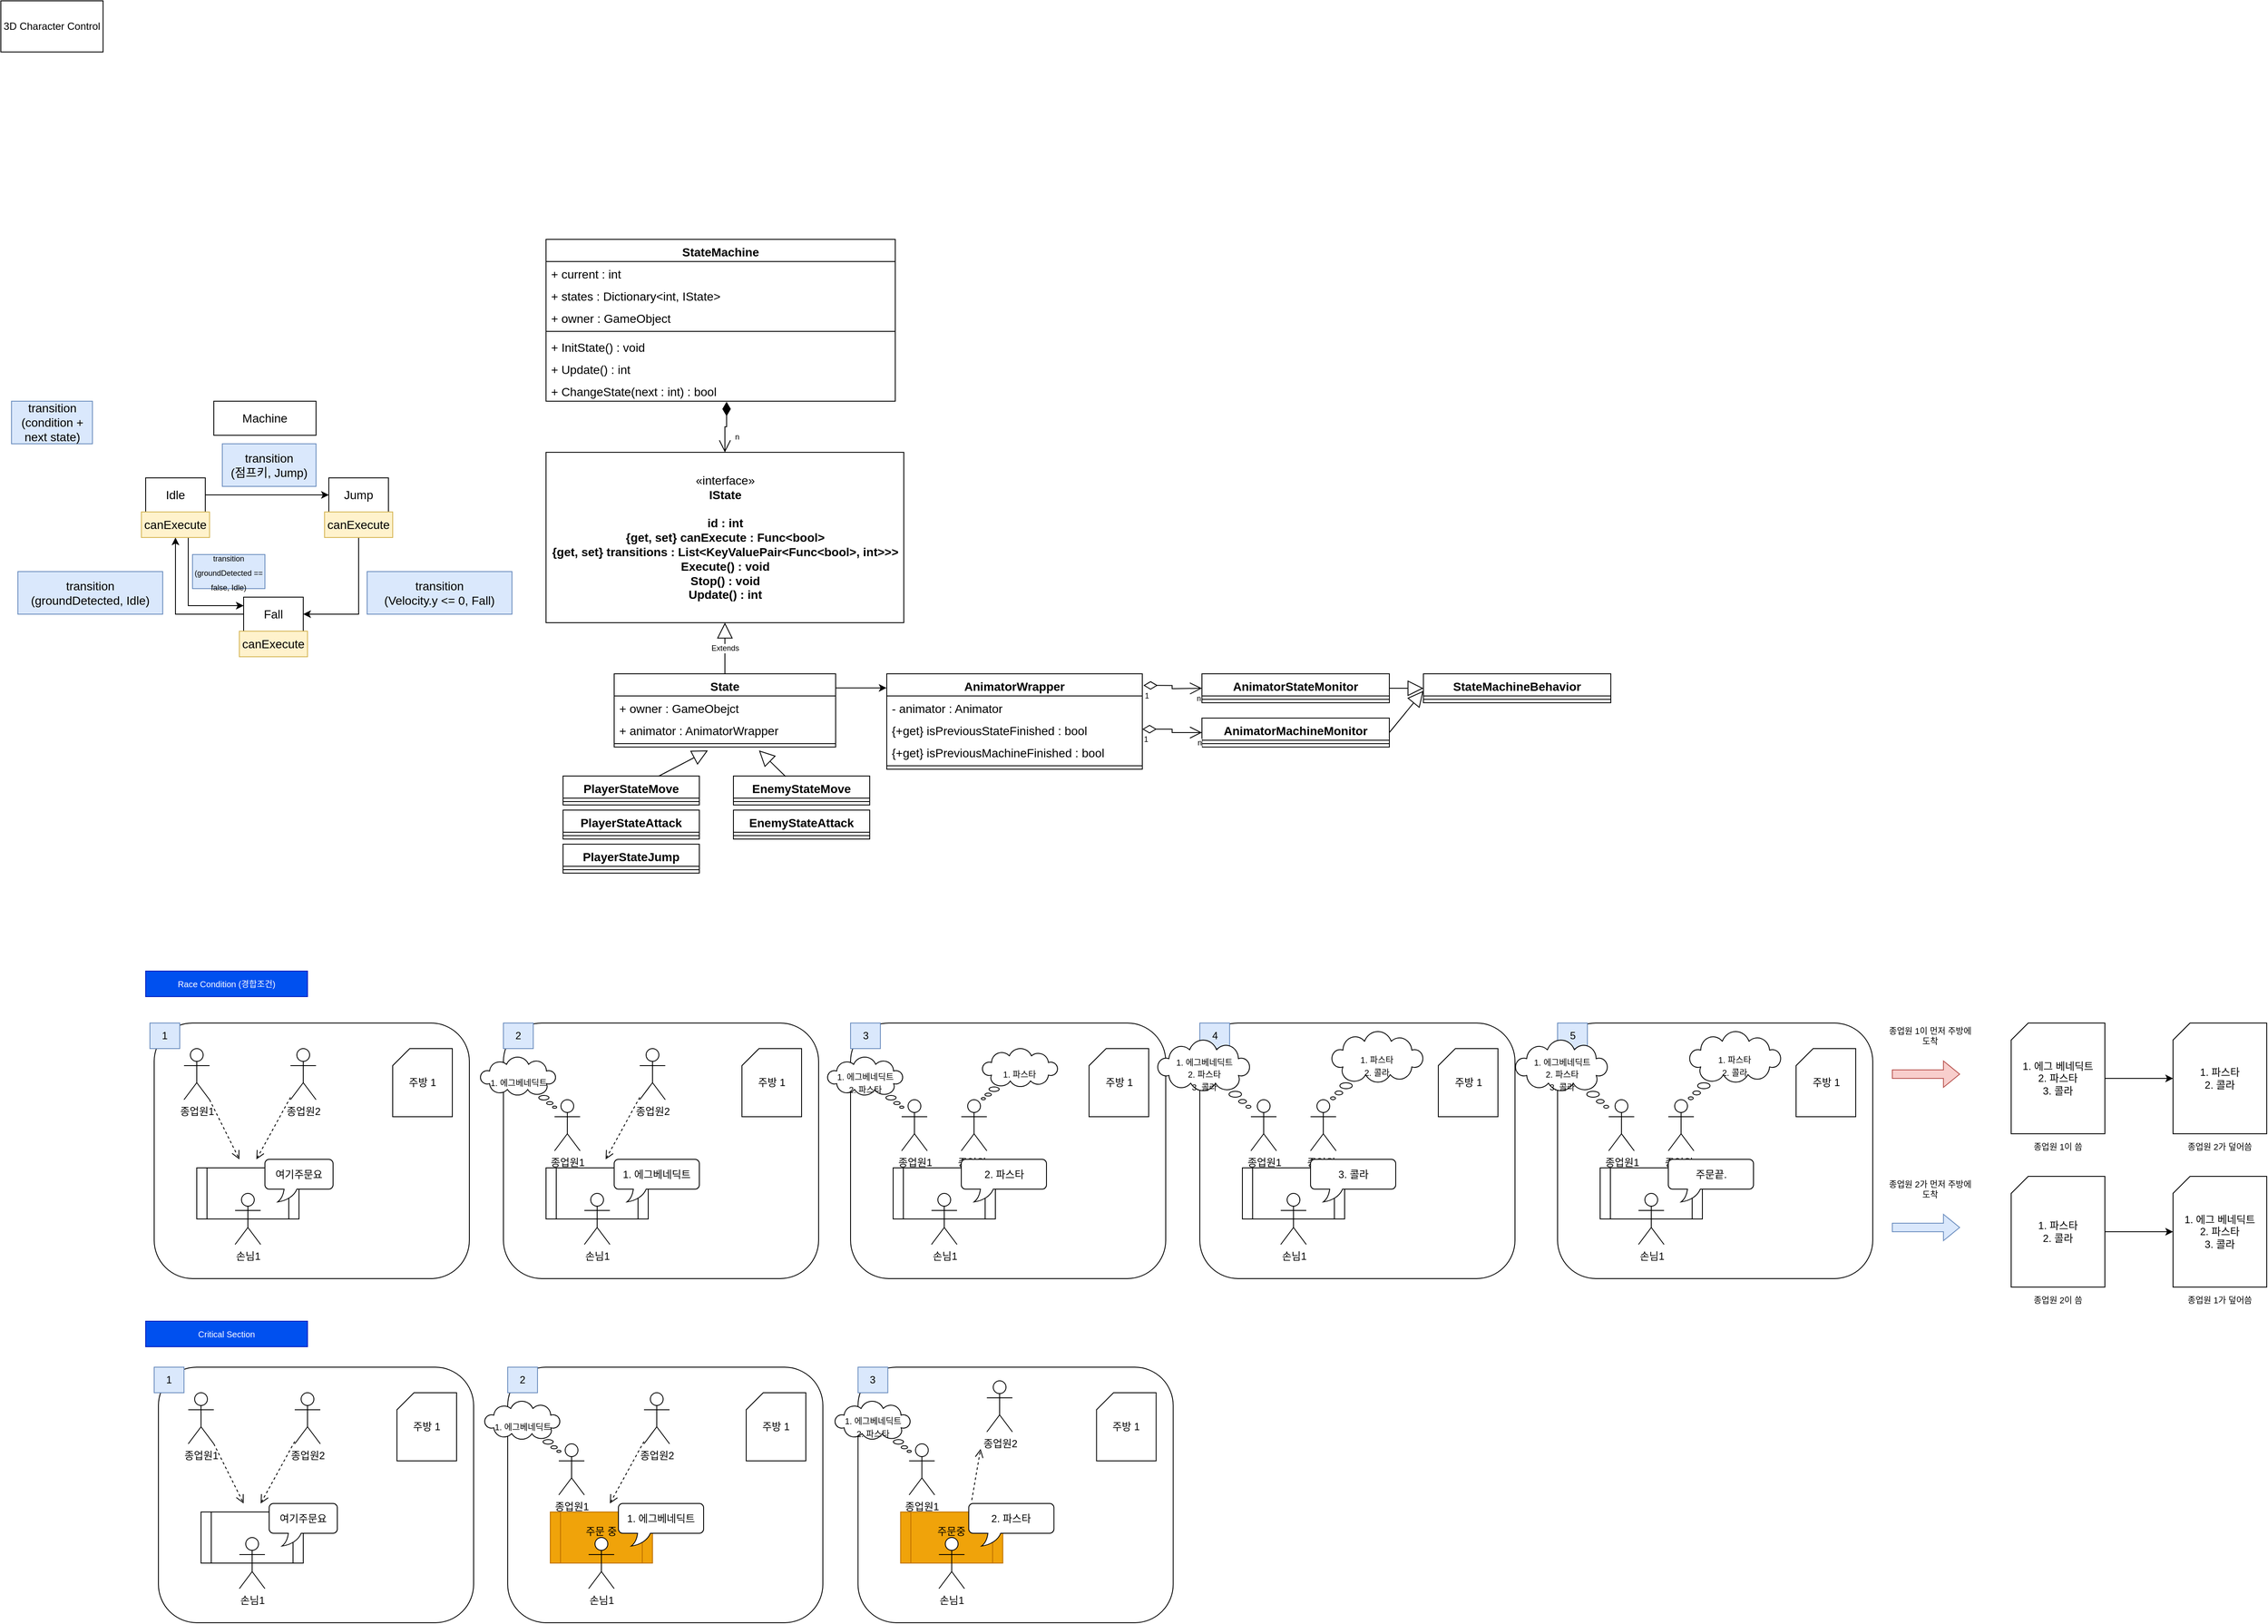 <mxfile version="20.8.13" type="device"><diagram id="C5RBs43oDa-KdzZeNtuy" name="Page-1"><mxGraphModel dx="875" dy="484" grid="1" gridSize="10" guides="1" tooltips="1" connect="1" arrows="1" fold="1" page="1" pageScale="1" pageWidth="827" pageHeight="1169" math="0" shadow="0"><root><mxCell id="WIyWlLk6GJQsqaUBKTNV-0"/><mxCell id="WIyWlLk6GJQsqaUBKTNV-1" parent="WIyWlLk6GJQsqaUBKTNV-0"/><mxCell id="_eaewPXD6p7eIdEupSR7-8" value="" style="rounded=1;whiteSpace=wrap;html=1;" vertex="1" parent="WIyWlLk6GJQsqaUBKTNV-1"><mxGeometry x="180" y="1200" width="370" height="300" as="geometry"/></mxCell><mxCell id="IvIbU0Q9SpqX5GSilJ8S-0" value="3D Character Control" style="rounded=0;whiteSpace=wrap;html=1;" parent="WIyWlLk6GJQsqaUBKTNV-1" vertex="1"><mxGeometry width="120" height="60" as="geometry"/></mxCell><mxCell id="IvIbU0Q9SpqX5GSilJ8S-33" style="edgeStyle=orthogonalEdgeStyle;rounded=0;orthogonalLoop=1;jettySize=auto;html=1;entryX=-0.001;entryY=0.148;entryDx=0;entryDy=0;entryPerimeter=0;fontSize=9;" parent="WIyWlLk6GJQsqaUBKTNV-1" source="IvIbU0Q9SpqX5GSilJ8S-1" target="IvIbU0Q9SpqX5GSilJ8S-27" edge="1"><mxGeometry relative="1" as="geometry"><Array as="points"><mxPoint x="960" y="807"/><mxPoint x="960" y="807"/></Array></mxGeometry></mxCell><mxCell id="IvIbU0Q9SpqX5GSilJ8S-1" value="State" style="swimlane;fontStyle=1;align=center;verticalAlign=top;childLayout=stackLayout;horizontal=1;startSize=26;horizontalStack=0;resizeParent=1;resizeParentMax=0;resizeLast=0;collapsible=1;marginBottom=0;fontSize=14;" parent="WIyWlLk6GJQsqaUBKTNV-1" vertex="1"><mxGeometry x="720" y="790" width="260" height="86" as="geometry"/></mxCell><mxCell id="IvIbU0Q9SpqX5GSilJ8S-2" value="+ owner : GameObejct" style="text;strokeColor=none;fillColor=none;align=left;verticalAlign=top;spacingLeft=4;spacingRight=4;overflow=hidden;rotatable=0;points=[[0,0.5],[1,0.5]];portConstraint=eastwest;fontSize=14;" parent="IvIbU0Q9SpqX5GSilJ8S-1" vertex="1"><mxGeometry y="26" width="260" height="26" as="geometry"/></mxCell><mxCell id="IvIbU0Q9SpqX5GSilJ8S-4" value="+ animator : AnimatorWrapper" style="text;strokeColor=none;fillColor=none;align=left;verticalAlign=top;spacingLeft=4;spacingRight=4;overflow=hidden;rotatable=0;points=[[0,0.5],[1,0.5]];portConstraint=eastwest;fontSize=14;" parent="IvIbU0Q9SpqX5GSilJ8S-1" vertex="1"><mxGeometry y="52" width="260" height="26" as="geometry"/></mxCell><mxCell id="IvIbU0Q9SpqX5GSilJ8S-3" value="" style="line;strokeWidth=1;fillColor=none;align=left;verticalAlign=middle;spacingTop=-1;spacingLeft=3;spacingRight=3;rotatable=0;labelPosition=right;points=[];portConstraint=eastwest;strokeColor=inherit;" parent="IvIbU0Q9SpqX5GSilJ8S-1" vertex="1"><mxGeometry y="78" width="260" height="8" as="geometry"/></mxCell><mxCell id="IvIbU0Q9SpqX5GSilJ8S-5" value="«interface»&lt;br&gt;&lt;b&gt;IState&lt;br&gt;&lt;br&gt;id : int&lt;br&gt;{get, set} canExecute : Func&amp;lt;bool&amp;gt;&lt;br&gt;{get, set} transitions : List&amp;lt;KeyValuePair&amp;lt;Func&amp;lt;bool&amp;gt;, int&amp;gt;&amp;gt;&amp;gt;&lt;br&gt;Execute() : void&lt;br&gt;Stop() : void&lt;br&gt;Update() : int&lt;br&gt;&lt;/b&gt;" style="html=1;fontSize=14;" parent="WIyWlLk6GJQsqaUBKTNV-1" vertex="1"><mxGeometry x="640" y="530" width="420" height="200" as="geometry"/></mxCell><mxCell id="IvIbU0Q9SpqX5GSilJ8S-23" style="edgeStyle=orthogonalEdgeStyle;rounded=0;orthogonalLoop=1;jettySize=auto;html=1;entryX=0;entryY=0.25;entryDx=0;entryDy=0;fontSize=14;" parent="WIyWlLk6GJQsqaUBKTNV-1" source="IvIbU0Q9SpqX5GSilJ8S-6" target="IvIbU0Q9SpqX5GSilJ8S-9" edge="1"><mxGeometry relative="1" as="geometry"><Array as="points"><mxPoint x="220" y="710"/></Array></mxGeometry></mxCell><mxCell id="IvIbU0Q9SpqX5GSilJ8S-6" value="Idle" style="rounded=0;whiteSpace=wrap;html=1;fontSize=14;" parent="WIyWlLk6GJQsqaUBKTNV-1" vertex="1"><mxGeometry x="170" y="560" width="70" height="40" as="geometry"/></mxCell><mxCell id="IvIbU0Q9SpqX5GSilJ8S-17" style="edgeStyle=orthogonalEdgeStyle;rounded=0;orthogonalLoop=1;jettySize=auto;html=1;entryX=1;entryY=0.5;entryDx=0;entryDy=0;fontSize=14;" parent="WIyWlLk6GJQsqaUBKTNV-1" source="IvIbU0Q9SpqX5GSilJ8S-7" target="IvIbU0Q9SpqX5GSilJ8S-9" edge="1"><mxGeometry relative="1" as="geometry"><Array as="points"><mxPoint x="420" y="720"/></Array></mxGeometry></mxCell><mxCell id="IvIbU0Q9SpqX5GSilJ8S-7" value="Jump" style="rounded=0;whiteSpace=wrap;html=1;fontSize=14;" parent="WIyWlLk6GJQsqaUBKTNV-1" vertex="1"><mxGeometry x="385" y="560" width="70" height="40" as="geometry"/></mxCell><mxCell id="IvIbU0Q9SpqX5GSilJ8S-8" value="Machine" style="rounded=0;whiteSpace=wrap;html=1;fontSize=14;" parent="WIyWlLk6GJQsqaUBKTNV-1" vertex="1"><mxGeometry x="250" y="470" width="120" height="40" as="geometry"/></mxCell><mxCell id="IvIbU0Q9SpqX5GSilJ8S-21" style="edgeStyle=orthogonalEdgeStyle;rounded=0;orthogonalLoop=1;jettySize=auto;html=1;entryX=0.5;entryY=1;entryDx=0;entryDy=0;fontSize=14;" parent="WIyWlLk6GJQsqaUBKTNV-1" source="IvIbU0Q9SpqX5GSilJ8S-9" target="IvIbU0Q9SpqX5GSilJ8S-10" edge="1"><mxGeometry relative="1" as="geometry"/></mxCell><mxCell id="IvIbU0Q9SpqX5GSilJ8S-9" value="Fall" style="rounded=0;whiteSpace=wrap;html=1;fontSize=14;" parent="WIyWlLk6GJQsqaUBKTNV-1" vertex="1"><mxGeometry x="285" y="700" width="70" height="40" as="geometry"/></mxCell><mxCell id="IvIbU0Q9SpqX5GSilJ8S-10" value="canExecute" style="text;html=1;strokeColor=#d6b656;fillColor=#fff2cc;align=center;verticalAlign=middle;whiteSpace=wrap;rounded=0;fontSize=14;" parent="WIyWlLk6GJQsqaUBKTNV-1" vertex="1"><mxGeometry x="165" y="600" width="80" height="30" as="geometry"/></mxCell><mxCell id="IvIbU0Q9SpqX5GSilJ8S-11" value="canExecute" style="text;html=1;strokeColor=#d6b656;fillColor=#fff2cc;align=center;verticalAlign=middle;whiteSpace=wrap;rounded=0;fontSize=14;" parent="WIyWlLk6GJQsqaUBKTNV-1" vertex="1"><mxGeometry x="380" y="600" width="80" height="30" as="geometry"/></mxCell><mxCell id="IvIbU0Q9SpqX5GSilJ8S-12" value="canExecute" style="text;html=1;strokeColor=#d6b656;fillColor=#fff2cc;align=center;verticalAlign=middle;whiteSpace=wrap;rounded=0;fontSize=14;" parent="WIyWlLk6GJQsqaUBKTNV-1" vertex="1"><mxGeometry x="280" y="740" width="80" height="30" as="geometry"/></mxCell><mxCell id="IvIbU0Q9SpqX5GSilJ8S-13" value="" style="endArrow=classic;html=1;rounded=0;fontSize=14;exitX=1;exitY=0.5;exitDx=0;exitDy=0;entryX=0;entryY=0.5;entryDx=0;entryDy=0;" parent="WIyWlLk6GJQsqaUBKTNV-1" source="IvIbU0Q9SpqX5GSilJ8S-6" target="IvIbU0Q9SpqX5GSilJ8S-7" edge="1"><mxGeometry width="50" height="50" relative="1" as="geometry"><mxPoint x="470" y="580" as="sourcePoint"/><mxPoint x="520" y="530" as="targetPoint"/></mxGeometry></mxCell><mxCell id="IvIbU0Q9SpqX5GSilJ8S-14" value="transition&lt;br&gt;(condition + next state)" style="text;html=1;strokeColor=#6c8ebf;fillColor=#dae8fc;align=center;verticalAlign=middle;whiteSpace=wrap;rounded=0;fontSize=14;" parent="WIyWlLk6GJQsqaUBKTNV-1" vertex="1"><mxGeometry x="12.5" y="470" width="95" height="50" as="geometry"/></mxCell><mxCell id="IvIbU0Q9SpqX5GSilJ8S-15" value="transition&lt;br&gt;(점프키, Jump)" style="text;html=1;strokeColor=#6c8ebf;fillColor=#dae8fc;align=center;verticalAlign=middle;whiteSpace=wrap;rounded=0;fontSize=14;" parent="WIyWlLk6GJQsqaUBKTNV-1" vertex="1"><mxGeometry x="260" y="520" width="110" height="50" as="geometry"/></mxCell><mxCell id="IvIbU0Q9SpqX5GSilJ8S-18" value="transition&lt;br&gt;(Velocity.y &amp;lt;= 0, Fall)" style="text;html=1;strokeColor=#6c8ebf;fillColor=#dae8fc;align=center;verticalAlign=middle;whiteSpace=wrap;rounded=0;fontSize=14;" parent="WIyWlLk6GJQsqaUBKTNV-1" vertex="1"><mxGeometry x="430" y="670" width="170" height="50" as="geometry"/></mxCell><mxCell id="IvIbU0Q9SpqX5GSilJ8S-22" value="transition&lt;br&gt;(groundDetected, Idle)" style="text;html=1;strokeColor=#6c8ebf;fillColor=#dae8fc;align=center;verticalAlign=middle;whiteSpace=wrap;rounded=0;fontSize=14;" parent="WIyWlLk6GJQsqaUBKTNV-1" vertex="1"><mxGeometry x="20" y="670" width="170" height="50" as="geometry"/></mxCell><mxCell id="IvIbU0Q9SpqX5GSilJ8S-24" value="&lt;font style=&quot;font-size: 9px;&quot;&gt;transition&lt;br style=&quot;font-size: 9px;&quot;&gt;(groundDetected == false, Idle)&lt;/font&gt;" style="text;html=1;strokeColor=#6c8ebf;fillColor=#dae8fc;align=center;verticalAlign=middle;whiteSpace=wrap;rounded=0;fontSize=14;" parent="WIyWlLk6GJQsqaUBKTNV-1" vertex="1"><mxGeometry x="225" y="650" width="85" height="40" as="geometry"/></mxCell><mxCell id="IvIbU0Q9SpqX5GSilJ8S-26" value="Extends" style="endArrow=block;endSize=16;endFill=0;html=1;rounded=0;fontSize=9;exitX=0.5;exitY=0;exitDx=0;exitDy=0;entryX=0.5;entryY=1;entryDx=0;entryDy=0;" parent="WIyWlLk6GJQsqaUBKTNV-1" source="IvIbU0Q9SpqX5GSilJ8S-1" target="IvIbU0Q9SpqX5GSilJ8S-5" edge="1"><mxGeometry width="160" relative="1" as="geometry"><mxPoint x="840" y="780" as="sourcePoint"/><mxPoint x="1000" y="780" as="targetPoint"/></mxGeometry></mxCell><mxCell id="IvIbU0Q9SpqX5GSilJ8S-27" value="AnimatorWrapper" style="swimlane;fontStyle=1;align=center;verticalAlign=top;childLayout=stackLayout;horizontal=1;startSize=26;horizontalStack=0;resizeParent=1;resizeParentMax=0;resizeLast=0;collapsible=1;marginBottom=0;fontSize=14;" parent="WIyWlLk6GJQsqaUBKTNV-1" vertex="1"><mxGeometry x="1040" y="790" width="300" height="112" as="geometry"/></mxCell><mxCell id="IvIbU0Q9SpqX5GSilJ8S-28" value="- animator : Animator" style="text;strokeColor=none;fillColor=none;align=left;verticalAlign=top;spacingLeft=4;spacingRight=4;overflow=hidden;rotatable=0;points=[[0,0.5],[1,0.5]];portConstraint=eastwest;fontSize=14;" parent="IvIbU0Q9SpqX5GSilJ8S-27" vertex="1"><mxGeometry y="26" width="300" height="26" as="geometry"/></mxCell><mxCell id="IvIbU0Q9SpqX5GSilJ8S-31" value="{+get} isPreviousStateFinished : bool" style="text;strokeColor=none;fillColor=none;align=left;verticalAlign=top;spacingLeft=4;spacingRight=4;overflow=hidden;rotatable=0;points=[[0,0.5],[1,0.5]];portConstraint=eastwest;fontSize=14;" parent="IvIbU0Q9SpqX5GSilJ8S-27" vertex="1"><mxGeometry y="52" width="300" height="26" as="geometry"/></mxCell><mxCell id="IvIbU0Q9SpqX5GSilJ8S-32" value="{+get} isPreviousMachineFinished : bool" style="text;strokeColor=none;fillColor=none;align=left;verticalAlign=top;spacingLeft=4;spacingRight=4;overflow=hidden;rotatable=0;points=[[0,0.5],[1,0.5]];portConstraint=eastwest;fontSize=14;" parent="IvIbU0Q9SpqX5GSilJ8S-27" vertex="1"><mxGeometry y="78" width="300" height="26" as="geometry"/></mxCell><mxCell id="IvIbU0Q9SpqX5GSilJ8S-29" value="" style="line;strokeWidth=1;fillColor=none;align=left;verticalAlign=middle;spacingTop=-1;spacingLeft=3;spacingRight=3;rotatable=0;labelPosition=right;points=[];portConstraint=eastwest;strokeColor=inherit;" parent="IvIbU0Q9SpqX5GSilJ8S-27" vertex="1"><mxGeometry y="104" width="300" height="8" as="geometry"/></mxCell><mxCell id="IvIbU0Q9SpqX5GSilJ8S-34" value="PlayerStateMove" style="swimlane;fontStyle=1;align=center;verticalAlign=top;childLayout=stackLayout;horizontal=1;startSize=26;horizontalStack=0;resizeParent=1;resizeParentMax=0;resizeLast=0;collapsible=1;marginBottom=0;fontSize=14;" parent="WIyWlLk6GJQsqaUBKTNV-1" vertex="1"><mxGeometry x="660" y="910" width="160" height="34" as="geometry"/></mxCell><mxCell id="IvIbU0Q9SpqX5GSilJ8S-37" value="" style="line;strokeWidth=1;fillColor=none;align=left;verticalAlign=middle;spacingTop=-1;spacingLeft=3;spacingRight=3;rotatable=0;labelPosition=right;points=[];portConstraint=eastwest;strokeColor=inherit;" parent="IvIbU0Q9SpqX5GSilJ8S-34" vertex="1"><mxGeometry y="26" width="160" height="8" as="geometry"/></mxCell><mxCell id="IvIbU0Q9SpqX5GSilJ8S-38" value="PlayerStateAttack" style="swimlane;fontStyle=1;align=center;verticalAlign=top;childLayout=stackLayout;horizontal=1;startSize=26;horizontalStack=0;resizeParent=1;resizeParentMax=0;resizeLast=0;collapsible=1;marginBottom=0;fontSize=14;" parent="WIyWlLk6GJQsqaUBKTNV-1" vertex="1"><mxGeometry x="660" y="950" width="160" height="34" as="geometry"/></mxCell><mxCell id="IvIbU0Q9SpqX5GSilJ8S-39" value="" style="line;strokeWidth=1;fillColor=none;align=left;verticalAlign=middle;spacingTop=-1;spacingLeft=3;spacingRight=3;rotatable=0;labelPosition=right;points=[];portConstraint=eastwest;strokeColor=inherit;" parent="IvIbU0Q9SpqX5GSilJ8S-38" vertex="1"><mxGeometry y="26" width="160" height="8" as="geometry"/></mxCell><mxCell id="IvIbU0Q9SpqX5GSilJ8S-40" value="PlayerStateJump" style="swimlane;fontStyle=1;align=center;verticalAlign=top;childLayout=stackLayout;horizontal=1;startSize=26;horizontalStack=0;resizeParent=1;resizeParentMax=0;resizeLast=0;collapsible=1;marginBottom=0;fontSize=14;" parent="WIyWlLk6GJQsqaUBKTNV-1" vertex="1"><mxGeometry x="660" y="990" width="160" height="34" as="geometry"/></mxCell><mxCell id="IvIbU0Q9SpqX5GSilJ8S-41" value="" style="line;strokeWidth=1;fillColor=none;align=left;verticalAlign=middle;spacingTop=-1;spacingLeft=3;spacingRight=3;rotatable=0;labelPosition=right;points=[];portConstraint=eastwest;strokeColor=inherit;" parent="IvIbU0Q9SpqX5GSilJ8S-40" vertex="1"><mxGeometry y="26" width="160" height="8" as="geometry"/></mxCell><mxCell id="IvIbU0Q9SpqX5GSilJ8S-42" value="EnemyStateMove" style="swimlane;fontStyle=1;align=center;verticalAlign=top;childLayout=stackLayout;horizontal=1;startSize=26;horizontalStack=0;resizeParent=1;resizeParentMax=0;resizeLast=0;collapsible=1;marginBottom=0;fontSize=14;" parent="WIyWlLk6GJQsqaUBKTNV-1" vertex="1"><mxGeometry x="860" y="910" width="160" height="34" as="geometry"/></mxCell><mxCell id="IvIbU0Q9SpqX5GSilJ8S-43" value="" style="line;strokeWidth=1;fillColor=none;align=left;verticalAlign=middle;spacingTop=-1;spacingLeft=3;spacingRight=3;rotatable=0;labelPosition=right;points=[];portConstraint=eastwest;strokeColor=inherit;" parent="IvIbU0Q9SpqX5GSilJ8S-42" vertex="1"><mxGeometry y="26" width="160" height="8" as="geometry"/></mxCell><mxCell id="IvIbU0Q9SpqX5GSilJ8S-44" value="EnemyStateAttack" style="swimlane;fontStyle=1;align=center;verticalAlign=top;childLayout=stackLayout;horizontal=1;startSize=26;horizontalStack=0;resizeParent=1;resizeParentMax=0;resizeLast=0;collapsible=1;marginBottom=0;fontSize=14;" parent="WIyWlLk6GJQsqaUBKTNV-1" vertex="1"><mxGeometry x="860" y="950" width="160" height="34" as="geometry"/></mxCell><mxCell id="IvIbU0Q9SpqX5GSilJ8S-45" value="" style="line;strokeWidth=1;fillColor=none;align=left;verticalAlign=middle;spacingTop=-1;spacingLeft=3;spacingRight=3;rotatable=0;labelPosition=right;points=[];portConstraint=eastwest;strokeColor=inherit;" parent="IvIbU0Q9SpqX5GSilJ8S-44" vertex="1"><mxGeometry y="26" width="160" height="8" as="geometry"/></mxCell><mxCell id="IvIbU0Q9SpqX5GSilJ8S-46" value="" style="endArrow=block;endSize=16;endFill=0;html=1;rounded=0;fontSize=9;" parent="WIyWlLk6GJQsqaUBKTNV-1" source="IvIbU0Q9SpqX5GSilJ8S-34" edge="1"><mxGeometry width="160" relative="1" as="geometry"><mxPoint x="860" y="800" as="sourcePoint"/><mxPoint x="830" y="880" as="targetPoint"/></mxGeometry></mxCell><mxCell id="IvIbU0Q9SpqX5GSilJ8S-47" value="" style="endArrow=block;endSize=16;endFill=0;html=1;rounded=0;fontSize=9;exitX=0.383;exitY=0.018;exitDx=0;exitDy=0;exitPerimeter=0;" parent="WIyWlLk6GJQsqaUBKTNV-1" source="IvIbU0Q9SpqX5GSilJ8S-42" edge="1"><mxGeometry width="160" relative="1" as="geometry"><mxPoint x="782.553" y="920" as="sourcePoint"/><mxPoint x="890" y="880" as="targetPoint"/></mxGeometry></mxCell><mxCell id="IvIbU0Q9SpqX5GSilJ8S-48" value="StateMachine" style="swimlane;fontStyle=1;align=center;verticalAlign=top;childLayout=stackLayout;horizontal=1;startSize=26;horizontalStack=0;resizeParent=1;resizeParentMax=0;resizeLast=0;collapsible=1;marginBottom=0;fontSize=14;" parent="WIyWlLk6GJQsqaUBKTNV-1" vertex="1"><mxGeometry x="640" y="280" width="410" height="190" as="geometry"/></mxCell><mxCell id="IvIbU0Q9SpqX5GSilJ8S-49" value="+ current : int" style="text;strokeColor=none;fillColor=none;align=left;verticalAlign=top;spacingLeft=4;spacingRight=4;overflow=hidden;rotatable=0;points=[[0,0.5],[1,0.5]];portConstraint=eastwest;fontSize=14;" parent="IvIbU0Q9SpqX5GSilJ8S-48" vertex="1"><mxGeometry y="26" width="410" height="26" as="geometry"/></mxCell><mxCell id="IvIbU0Q9SpqX5GSilJ8S-50" value="+ states : Dictionary&lt;int, IState&gt;" style="text;strokeColor=none;fillColor=none;align=left;verticalAlign=top;spacingLeft=4;spacingRight=4;overflow=hidden;rotatable=0;points=[[0,0.5],[1,0.5]];portConstraint=eastwest;fontSize=14;" parent="IvIbU0Q9SpqX5GSilJ8S-48" vertex="1"><mxGeometry y="52" width="410" height="26" as="geometry"/></mxCell><mxCell id="IvIbU0Q9SpqX5GSilJ8S-52" value="+ owner : GameObject" style="text;strokeColor=none;fillColor=none;align=left;verticalAlign=top;spacingLeft=4;spacingRight=4;overflow=hidden;rotatable=0;points=[[0,0.5],[1,0.5]];portConstraint=eastwest;fontSize=14;" parent="IvIbU0Q9SpqX5GSilJ8S-48" vertex="1"><mxGeometry y="78" width="410" height="26" as="geometry"/></mxCell><mxCell id="IvIbU0Q9SpqX5GSilJ8S-51" value="" style="line;strokeWidth=1;fillColor=none;align=left;verticalAlign=middle;spacingTop=-1;spacingLeft=3;spacingRight=3;rotatable=0;labelPosition=right;points=[];portConstraint=eastwest;strokeColor=inherit;" parent="IvIbU0Q9SpqX5GSilJ8S-48" vertex="1"><mxGeometry y="104" width="410" height="8" as="geometry"/></mxCell><mxCell id="IvIbU0Q9SpqX5GSilJ8S-53" value="+ InitState() : void" style="text;strokeColor=none;fillColor=none;align=left;verticalAlign=top;spacingLeft=4;spacingRight=4;overflow=hidden;rotatable=0;points=[[0,0.5],[1,0.5]];portConstraint=eastwest;fontSize=14;" parent="IvIbU0Q9SpqX5GSilJ8S-48" vertex="1"><mxGeometry y="112" width="410" height="26" as="geometry"/></mxCell><mxCell id="IvIbU0Q9SpqX5GSilJ8S-54" value="+ Update() : int" style="text;strokeColor=none;fillColor=none;align=left;verticalAlign=top;spacingLeft=4;spacingRight=4;overflow=hidden;rotatable=0;points=[[0,0.5],[1,0.5]];portConstraint=eastwest;fontSize=14;" parent="IvIbU0Q9SpqX5GSilJ8S-48" vertex="1"><mxGeometry y="138" width="410" height="26" as="geometry"/></mxCell><mxCell id="IvIbU0Q9SpqX5GSilJ8S-55" value="+ ChangeState(next : int) : bool" style="text;strokeColor=none;fillColor=none;align=left;verticalAlign=top;spacingLeft=4;spacingRight=4;overflow=hidden;rotatable=0;points=[[0,0.5],[1,0.5]];portConstraint=eastwest;fontSize=14;" parent="IvIbU0Q9SpqX5GSilJ8S-48" vertex="1"><mxGeometry y="164" width="410" height="26" as="geometry"/></mxCell><mxCell id="IvIbU0Q9SpqX5GSilJ8S-56" value="n" style="endArrow=open;html=1;endSize=12;startArrow=diamondThin;startSize=14;startFill=1;edgeStyle=orthogonalEdgeStyle;align=left;verticalAlign=bottom;rounded=0;fontSize=9;exitX=0.517;exitY=1.023;exitDx=0;exitDy=0;exitPerimeter=0;entryX=0.5;entryY=0;entryDx=0;entryDy=0;" parent="WIyWlLk6GJQsqaUBKTNV-1" source="IvIbU0Q9SpqX5GSilJ8S-55" target="IvIbU0Q9SpqX5GSilJ8S-5" edge="1"><mxGeometry x="0.674" y="10" relative="1" as="geometry"><mxPoint x="830" y="570" as="sourcePoint"/><mxPoint x="990" y="570" as="targetPoint"/><mxPoint as="offset"/></mxGeometry></mxCell><mxCell id="IvIbU0Q9SpqX5GSilJ8S-57" value="StateMachineBehavior" style="swimlane;fontStyle=1;align=center;verticalAlign=top;childLayout=stackLayout;horizontal=1;startSize=26;horizontalStack=0;resizeParent=1;resizeParentMax=0;resizeLast=0;collapsible=1;marginBottom=0;fontSize=14;" parent="WIyWlLk6GJQsqaUBKTNV-1" vertex="1"><mxGeometry x="1670" y="790" width="220" height="34" as="geometry"/></mxCell><mxCell id="IvIbU0Q9SpqX5GSilJ8S-60" value="" style="line;strokeWidth=1;fillColor=none;align=left;verticalAlign=middle;spacingTop=-1;spacingLeft=3;spacingRight=3;rotatable=0;labelPosition=right;points=[];portConstraint=eastwest;strokeColor=inherit;" parent="IvIbU0Q9SpqX5GSilJ8S-57" vertex="1"><mxGeometry y="26" width="220" height="8" as="geometry"/></mxCell><mxCell id="IvIbU0Q9SpqX5GSilJ8S-61" value="AnimatorStateMonitor" style="swimlane;fontStyle=1;align=center;verticalAlign=top;childLayout=stackLayout;horizontal=1;startSize=26;horizontalStack=0;resizeParent=1;resizeParentMax=0;resizeLast=0;collapsible=1;marginBottom=0;fontSize=14;" parent="WIyWlLk6GJQsqaUBKTNV-1" vertex="1"><mxGeometry x="1410" y="790" width="220" height="34" as="geometry"/></mxCell><mxCell id="IvIbU0Q9SpqX5GSilJ8S-62" value="" style="line;strokeWidth=1;fillColor=none;align=left;verticalAlign=middle;spacingTop=-1;spacingLeft=3;spacingRight=3;rotatable=0;labelPosition=right;points=[];portConstraint=eastwest;strokeColor=inherit;" parent="IvIbU0Q9SpqX5GSilJ8S-61" vertex="1"><mxGeometry y="26" width="220" height="8" as="geometry"/></mxCell><mxCell id="IvIbU0Q9SpqX5GSilJ8S-63" value="" style="endArrow=block;endSize=16;endFill=0;html=1;rounded=0;fontSize=9;exitX=1;exitY=0.5;exitDx=0;exitDy=0;entryX=0;entryY=0.5;entryDx=0;entryDy=0;" parent="WIyWlLk6GJQsqaUBKTNV-1" source="IvIbU0Q9SpqX5GSilJ8S-61" target="IvIbU0Q9SpqX5GSilJ8S-57" edge="1"><mxGeometry width="160" relative="1" as="geometry"><mxPoint x="931.28" y="920.612" as="sourcePoint"/><mxPoint x="900" y="890" as="targetPoint"/></mxGeometry></mxCell><mxCell id="IvIbU0Q9SpqX5GSilJ8S-65" value="" style="endArrow=open;html=1;endSize=12;startArrow=diamondThin;startSize=14;startFill=0;edgeStyle=orthogonalEdgeStyle;rounded=0;fontSize=9;exitX=1.004;exitY=0.122;exitDx=0;exitDy=0;exitPerimeter=0;" parent="WIyWlLk6GJQsqaUBKTNV-1" source="IvIbU0Q9SpqX5GSilJ8S-27" edge="1"><mxGeometry relative="1" as="geometry"><mxPoint x="1340" y="890" as="sourcePoint"/><mxPoint x="1410" y="807" as="targetPoint"/></mxGeometry></mxCell><mxCell id="IvIbU0Q9SpqX5GSilJ8S-66" value="1" style="edgeLabel;resizable=0;html=1;align=left;verticalAlign=top;fontSize=9;" parent="IvIbU0Q9SpqX5GSilJ8S-65" connectable="0" vertex="1"><mxGeometry x="-1" relative="1" as="geometry"/></mxCell><mxCell id="IvIbU0Q9SpqX5GSilJ8S-67" value="n" style="edgeLabel;resizable=0;html=1;align=right;verticalAlign=top;fontSize=9;" parent="IvIbU0Q9SpqX5GSilJ8S-65" connectable="0" vertex="1"><mxGeometry x="1" relative="1" as="geometry"/></mxCell><mxCell id="IvIbU0Q9SpqX5GSilJ8S-68" value="AnimatorMachineMonitor" style="swimlane;fontStyle=1;align=center;verticalAlign=top;childLayout=stackLayout;horizontal=1;startSize=26;horizontalStack=0;resizeParent=1;resizeParentMax=0;resizeLast=0;collapsible=1;marginBottom=0;fontSize=14;" parent="WIyWlLk6GJQsqaUBKTNV-1" vertex="1"><mxGeometry x="1410" y="842" width="220" height="34" as="geometry"/></mxCell><mxCell id="IvIbU0Q9SpqX5GSilJ8S-69" value="" style="line;strokeWidth=1;fillColor=none;align=left;verticalAlign=middle;spacingTop=-1;spacingLeft=3;spacingRight=3;rotatable=0;labelPosition=right;points=[];portConstraint=eastwest;strokeColor=inherit;" parent="IvIbU0Q9SpqX5GSilJ8S-68" vertex="1"><mxGeometry y="26" width="220" height="8" as="geometry"/></mxCell><mxCell id="IvIbU0Q9SpqX5GSilJ8S-70" value="" style="endArrow=block;endSize=16;endFill=0;html=1;rounded=0;fontSize=9;exitX=1;exitY=0.5;exitDx=0;exitDy=0;" parent="WIyWlLk6GJQsqaUBKTNV-1" source="IvIbU0Q9SpqX5GSilJ8S-68" edge="1"><mxGeometry width="160" relative="1" as="geometry"><mxPoint x="1640" y="817.0" as="sourcePoint"/><mxPoint x="1670" y="810" as="targetPoint"/></mxGeometry></mxCell><mxCell id="IvIbU0Q9SpqX5GSilJ8S-71" value="" style="endArrow=open;html=1;endSize=12;startArrow=diamondThin;startSize=14;startFill=0;edgeStyle=orthogonalEdgeStyle;rounded=0;fontSize=9;exitX=1;exitY=0.5;exitDx=0;exitDy=0;entryX=0;entryY=0.5;entryDx=0;entryDy=0;" parent="WIyWlLk6GJQsqaUBKTNV-1" source="IvIbU0Q9SpqX5GSilJ8S-31" target="IvIbU0Q9SpqX5GSilJ8S-68" edge="1"><mxGeometry relative="1" as="geometry"><mxPoint x="1351.2" y="813.664" as="sourcePoint"/><mxPoint x="1420" y="817.0" as="targetPoint"/></mxGeometry></mxCell><mxCell id="IvIbU0Q9SpqX5GSilJ8S-72" value="1" style="edgeLabel;resizable=0;html=1;align=left;verticalAlign=top;fontSize=9;" parent="IvIbU0Q9SpqX5GSilJ8S-71" connectable="0" vertex="1"><mxGeometry x="-1" relative="1" as="geometry"/></mxCell><mxCell id="IvIbU0Q9SpqX5GSilJ8S-73" value="n" style="edgeLabel;resizable=0;html=1;align=right;verticalAlign=top;fontSize=9;" parent="IvIbU0Q9SpqX5GSilJ8S-71" connectable="0" vertex="1"><mxGeometry x="1" relative="1" as="geometry"/></mxCell><mxCell id="_eaewPXD6p7eIdEupSR7-0" value="종업원1" style="shape=umlActor;verticalLabelPosition=bottom;verticalAlign=top;html=1;outlineConnect=0;" vertex="1" parent="WIyWlLk6GJQsqaUBKTNV-1"><mxGeometry x="215" y="1230" width="30" height="60" as="geometry"/></mxCell><mxCell id="_eaewPXD6p7eIdEupSR7-1" value="종업원2" style="shape=umlActor;verticalLabelPosition=bottom;verticalAlign=top;html=1;outlineConnect=0;" vertex="1" parent="WIyWlLk6GJQsqaUBKTNV-1"><mxGeometry x="340" y="1230" width="30" height="60" as="geometry"/></mxCell><mxCell id="_eaewPXD6p7eIdEupSR7-2" value="" style="shape=process;whiteSpace=wrap;html=1;backgroundOutline=1;" vertex="1" parent="WIyWlLk6GJQsqaUBKTNV-1"><mxGeometry x="230" y="1370" width="120" height="60" as="geometry"/></mxCell><mxCell id="_eaewPXD6p7eIdEupSR7-3" value="손님1" style="shape=umlActor;verticalLabelPosition=bottom;verticalAlign=top;html=1;outlineConnect=0;" vertex="1" parent="WIyWlLk6GJQsqaUBKTNV-1"><mxGeometry x="275" y="1400" width="30" height="60" as="geometry"/></mxCell><mxCell id="_eaewPXD6p7eIdEupSR7-4" value="주방 1" style="shape=card;whiteSpace=wrap;html=1;size=20;" vertex="1" parent="WIyWlLk6GJQsqaUBKTNV-1"><mxGeometry x="460" y="1230" width="70" height="80" as="geometry"/></mxCell><mxCell id="_eaewPXD6p7eIdEupSR7-5" value="여기주문요" style="whiteSpace=wrap;html=1;shape=mxgraph.basic.roundRectCallout;dx=30;dy=15;size=5;boundedLbl=1;" vertex="1" parent="WIyWlLk6GJQsqaUBKTNV-1"><mxGeometry x="310" y="1360" width="80" height="50" as="geometry"/></mxCell><mxCell id="_eaewPXD6p7eIdEupSR7-6" value="" style="html=1;verticalAlign=bottom;endArrow=open;dashed=1;endSize=8;rounded=0;" edge="1" parent="WIyWlLk6GJQsqaUBKTNV-1" source="_eaewPXD6p7eIdEupSR7-0"><mxGeometry relative="1" as="geometry"><mxPoint x="610" y="1410" as="sourcePoint"/><mxPoint x="280" y="1360" as="targetPoint"/></mxGeometry></mxCell><mxCell id="_eaewPXD6p7eIdEupSR7-7" value="" style="html=1;verticalAlign=bottom;endArrow=open;dashed=1;endSize=8;rounded=0;" edge="1" parent="WIyWlLk6GJQsqaUBKTNV-1" source="_eaewPXD6p7eIdEupSR7-1"><mxGeometry relative="1" as="geometry"><mxPoint x="255" y="1300.0" as="sourcePoint"/><mxPoint x="300" y="1360" as="targetPoint"/></mxGeometry></mxCell><mxCell id="_eaewPXD6p7eIdEupSR7-9" value="" style="rounded=1;whiteSpace=wrap;html=1;" vertex="1" parent="WIyWlLk6GJQsqaUBKTNV-1"><mxGeometry x="590" y="1200" width="370" height="300" as="geometry"/></mxCell><mxCell id="_eaewPXD6p7eIdEupSR7-10" value="종업원1" style="shape=umlActor;verticalLabelPosition=bottom;verticalAlign=top;html=1;outlineConnect=0;" vertex="1" parent="WIyWlLk6GJQsqaUBKTNV-1"><mxGeometry x="650" y="1290" width="30" height="60" as="geometry"/></mxCell><mxCell id="_eaewPXD6p7eIdEupSR7-11" value="종업원2" style="shape=umlActor;verticalLabelPosition=bottom;verticalAlign=top;html=1;outlineConnect=0;" vertex="1" parent="WIyWlLk6GJQsqaUBKTNV-1"><mxGeometry x="750" y="1230" width="30" height="60" as="geometry"/></mxCell><mxCell id="_eaewPXD6p7eIdEupSR7-12" value="" style="shape=process;whiteSpace=wrap;html=1;backgroundOutline=1;" vertex="1" parent="WIyWlLk6GJQsqaUBKTNV-1"><mxGeometry x="640" y="1370" width="120" height="60" as="geometry"/></mxCell><mxCell id="_eaewPXD6p7eIdEupSR7-13" value="손님1" style="shape=umlActor;verticalLabelPosition=bottom;verticalAlign=top;html=1;outlineConnect=0;" vertex="1" parent="WIyWlLk6GJQsqaUBKTNV-1"><mxGeometry x="685" y="1400" width="30" height="60" as="geometry"/></mxCell><mxCell id="_eaewPXD6p7eIdEupSR7-14" value="주방 1" style="shape=card;whiteSpace=wrap;html=1;size=20;" vertex="1" parent="WIyWlLk6GJQsqaUBKTNV-1"><mxGeometry x="870" y="1230" width="70" height="80" as="geometry"/></mxCell><mxCell id="_eaewPXD6p7eIdEupSR7-15" value="1. 에그베네딕트" style="whiteSpace=wrap;html=1;shape=mxgraph.basic.roundRectCallout;dx=30;dy=15;size=5;boundedLbl=1;" vertex="1" parent="WIyWlLk6GJQsqaUBKTNV-1"><mxGeometry x="720" y="1360" width="100" height="50" as="geometry"/></mxCell><mxCell id="_eaewPXD6p7eIdEupSR7-17" value="" style="html=1;verticalAlign=bottom;endArrow=open;dashed=1;endSize=8;rounded=0;" edge="1" source="_eaewPXD6p7eIdEupSR7-11" parent="WIyWlLk6GJQsqaUBKTNV-1"><mxGeometry relative="1" as="geometry"><mxPoint x="665" y="1300.0" as="sourcePoint"/><mxPoint x="710" y="1360" as="targetPoint"/></mxGeometry></mxCell><mxCell id="_eaewPXD6p7eIdEupSR7-18" value="1" style="text;html=1;strokeColor=#6c8ebf;fillColor=#dae8fc;align=center;verticalAlign=middle;whiteSpace=wrap;rounded=0;" vertex="1" parent="WIyWlLk6GJQsqaUBKTNV-1"><mxGeometry x="175" y="1200" width="35" height="30" as="geometry"/></mxCell><mxCell id="_eaewPXD6p7eIdEupSR7-19" value="2" style="text;html=1;strokeColor=#6c8ebf;fillColor=#dae8fc;align=center;verticalAlign=middle;whiteSpace=wrap;rounded=0;" vertex="1" parent="WIyWlLk6GJQsqaUBKTNV-1"><mxGeometry x="590" y="1200" width="35" height="30" as="geometry"/></mxCell><mxCell id="_eaewPXD6p7eIdEupSR7-21" value="&lt;font style=&quot;font-size: 10px;&quot;&gt;1. 에그베네딕트&lt;/font&gt;" style="whiteSpace=wrap;html=1;shape=mxgraph.basic.cloud_callout;flipH=1;" vertex="1" parent="WIyWlLk6GJQsqaUBKTNV-1"><mxGeometry x="562.5" y="1240" width="90" height="60" as="geometry"/></mxCell><mxCell id="_eaewPXD6p7eIdEupSR7-22" value="" style="rounded=1;whiteSpace=wrap;html=1;" vertex="1" parent="WIyWlLk6GJQsqaUBKTNV-1"><mxGeometry x="997.5" y="1200" width="370" height="300" as="geometry"/></mxCell><mxCell id="_eaewPXD6p7eIdEupSR7-23" value="종업원1" style="shape=umlActor;verticalLabelPosition=bottom;verticalAlign=top;html=1;outlineConnect=0;" vertex="1" parent="WIyWlLk6GJQsqaUBKTNV-1"><mxGeometry x="1057.5" y="1290" width="30" height="60" as="geometry"/></mxCell><mxCell id="_eaewPXD6p7eIdEupSR7-24" value="종업원2" style="shape=umlActor;verticalLabelPosition=bottom;verticalAlign=top;html=1;outlineConnect=0;" vertex="1" parent="WIyWlLk6GJQsqaUBKTNV-1"><mxGeometry x="1127.5" y="1290" width="30" height="60" as="geometry"/></mxCell><mxCell id="_eaewPXD6p7eIdEupSR7-25" value="" style="shape=process;whiteSpace=wrap;html=1;backgroundOutline=1;" vertex="1" parent="WIyWlLk6GJQsqaUBKTNV-1"><mxGeometry x="1047.5" y="1370" width="120" height="60" as="geometry"/></mxCell><mxCell id="_eaewPXD6p7eIdEupSR7-26" value="손님1" style="shape=umlActor;verticalLabelPosition=bottom;verticalAlign=top;html=1;outlineConnect=0;" vertex="1" parent="WIyWlLk6GJQsqaUBKTNV-1"><mxGeometry x="1092.5" y="1400" width="30" height="60" as="geometry"/></mxCell><mxCell id="_eaewPXD6p7eIdEupSR7-27" value="주방 1" style="shape=card;whiteSpace=wrap;html=1;size=20;" vertex="1" parent="WIyWlLk6GJQsqaUBKTNV-1"><mxGeometry x="1277.5" y="1230" width="70" height="80" as="geometry"/></mxCell><mxCell id="_eaewPXD6p7eIdEupSR7-28" value="2. 파스타" style="whiteSpace=wrap;html=1;shape=mxgraph.basic.roundRectCallout;dx=30;dy=15;size=5;boundedLbl=1;" vertex="1" parent="WIyWlLk6GJQsqaUBKTNV-1"><mxGeometry x="1127.5" y="1360" width="100" height="50" as="geometry"/></mxCell><mxCell id="_eaewPXD6p7eIdEupSR7-30" value="3" style="text;html=1;strokeColor=#6c8ebf;fillColor=#dae8fc;align=center;verticalAlign=middle;whiteSpace=wrap;rounded=0;" vertex="1" parent="WIyWlLk6GJQsqaUBKTNV-1"><mxGeometry x="997.5" y="1200" width="35" height="30" as="geometry"/></mxCell><mxCell id="_eaewPXD6p7eIdEupSR7-31" value="&lt;font style=&quot;font-size: 10px;&quot;&gt;1. 에그베네딕트&lt;br&gt;2. 파스타&lt;br&gt;&lt;/font&gt;" style="whiteSpace=wrap;html=1;shape=mxgraph.basic.cloud_callout;flipH=1;" vertex="1" parent="WIyWlLk6GJQsqaUBKTNV-1"><mxGeometry x="970" y="1240" width="90" height="60" as="geometry"/></mxCell><mxCell id="_eaewPXD6p7eIdEupSR7-32" value="&lt;font style=&quot;font-size: 10px;&quot;&gt;1. 파스타&lt;br&gt;&lt;/font&gt;" style="whiteSpace=wrap;html=1;shape=mxgraph.basic.cloud_callout;flipH=0;" vertex="1" parent="WIyWlLk6GJQsqaUBKTNV-1"><mxGeometry x="1151" y="1230" width="90" height="60" as="geometry"/></mxCell><mxCell id="_eaewPXD6p7eIdEupSR7-33" value="" style="rounded=1;whiteSpace=wrap;html=1;" vertex="1" parent="WIyWlLk6GJQsqaUBKTNV-1"><mxGeometry x="1407.5" y="1200" width="370" height="300" as="geometry"/></mxCell><mxCell id="_eaewPXD6p7eIdEupSR7-34" value="종업원1" style="shape=umlActor;verticalLabelPosition=bottom;verticalAlign=top;html=1;outlineConnect=0;" vertex="1" parent="WIyWlLk6GJQsqaUBKTNV-1"><mxGeometry x="1467.5" y="1290" width="30" height="60" as="geometry"/></mxCell><mxCell id="_eaewPXD6p7eIdEupSR7-35" value="종업원2" style="shape=umlActor;verticalLabelPosition=bottom;verticalAlign=top;html=1;outlineConnect=0;" vertex="1" parent="WIyWlLk6GJQsqaUBKTNV-1"><mxGeometry x="1537.5" y="1290" width="30" height="60" as="geometry"/></mxCell><mxCell id="_eaewPXD6p7eIdEupSR7-36" value="" style="shape=process;whiteSpace=wrap;html=1;backgroundOutline=1;" vertex="1" parent="WIyWlLk6GJQsqaUBKTNV-1"><mxGeometry x="1457.5" y="1370" width="120" height="60" as="geometry"/></mxCell><mxCell id="_eaewPXD6p7eIdEupSR7-37" value="손님1" style="shape=umlActor;verticalLabelPosition=bottom;verticalAlign=top;html=1;outlineConnect=0;" vertex="1" parent="WIyWlLk6GJQsqaUBKTNV-1"><mxGeometry x="1502.5" y="1400" width="30" height="60" as="geometry"/></mxCell><mxCell id="_eaewPXD6p7eIdEupSR7-38" value="주방 1" style="shape=card;whiteSpace=wrap;html=1;size=20;" vertex="1" parent="WIyWlLk6GJQsqaUBKTNV-1"><mxGeometry x="1687.5" y="1230" width="70" height="80" as="geometry"/></mxCell><mxCell id="_eaewPXD6p7eIdEupSR7-39" value="3. 콜라" style="whiteSpace=wrap;html=1;shape=mxgraph.basic.roundRectCallout;dx=30;dy=15;size=5;boundedLbl=1;" vertex="1" parent="WIyWlLk6GJQsqaUBKTNV-1"><mxGeometry x="1537.5" y="1360" width="100" height="50" as="geometry"/></mxCell><mxCell id="_eaewPXD6p7eIdEupSR7-40" value="4" style="text;html=1;strokeColor=#6c8ebf;fillColor=#dae8fc;align=center;verticalAlign=middle;whiteSpace=wrap;rounded=0;" vertex="1" parent="WIyWlLk6GJQsqaUBKTNV-1"><mxGeometry x="1407.5" y="1200" width="35" height="30" as="geometry"/></mxCell><mxCell id="_eaewPXD6p7eIdEupSR7-41" value="&lt;font style=&quot;font-size: 10px;&quot;&gt;1. 에그베네딕트&lt;br&gt;2. 파스타&lt;br&gt;3. 콜라&lt;br&gt;&lt;/font&gt;" style="whiteSpace=wrap;html=1;shape=mxgraph.basic.cloud_callout;flipH=1;" vertex="1" parent="WIyWlLk6GJQsqaUBKTNV-1"><mxGeometry x="1357.5" y="1220" width="110" height="80" as="geometry"/></mxCell><mxCell id="_eaewPXD6p7eIdEupSR7-42" value="&lt;font style=&quot;font-size: 10px;&quot;&gt;1. 파스타&lt;br&gt;2. 콜라&lt;br&gt;&lt;/font&gt;" style="whiteSpace=wrap;html=1;shape=mxgraph.basic.cloud_callout;flipH=0;" vertex="1" parent="WIyWlLk6GJQsqaUBKTNV-1"><mxGeometry x="1561" y="1210" width="109" height="80" as="geometry"/></mxCell><mxCell id="_eaewPXD6p7eIdEupSR7-43" value="" style="rounded=1;whiteSpace=wrap;html=1;" vertex="1" parent="WIyWlLk6GJQsqaUBKTNV-1"><mxGeometry x="1827.5" y="1200" width="370" height="300" as="geometry"/></mxCell><mxCell id="_eaewPXD6p7eIdEupSR7-44" value="종업원1" style="shape=umlActor;verticalLabelPosition=bottom;verticalAlign=top;html=1;outlineConnect=0;" vertex="1" parent="WIyWlLk6GJQsqaUBKTNV-1"><mxGeometry x="1887.5" y="1290" width="30" height="60" as="geometry"/></mxCell><mxCell id="_eaewPXD6p7eIdEupSR7-45" value="종업원2" style="shape=umlActor;verticalLabelPosition=bottom;verticalAlign=top;html=1;outlineConnect=0;" vertex="1" parent="WIyWlLk6GJQsqaUBKTNV-1"><mxGeometry x="1957.5" y="1290" width="30" height="60" as="geometry"/></mxCell><mxCell id="_eaewPXD6p7eIdEupSR7-46" value="" style="shape=process;whiteSpace=wrap;html=1;backgroundOutline=1;" vertex="1" parent="WIyWlLk6GJQsqaUBKTNV-1"><mxGeometry x="1877.5" y="1370" width="120" height="60" as="geometry"/></mxCell><mxCell id="_eaewPXD6p7eIdEupSR7-47" value="손님1" style="shape=umlActor;verticalLabelPosition=bottom;verticalAlign=top;html=1;outlineConnect=0;" vertex="1" parent="WIyWlLk6GJQsqaUBKTNV-1"><mxGeometry x="1922.5" y="1400" width="30" height="60" as="geometry"/></mxCell><mxCell id="_eaewPXD6p7eIdEupSR7-48" value="주방 1" style="shape=card;whiteSpace=wrap;html=1;size=20;" vertex="1" parent="WIyWlLk6GJQsqaUBKTNV-1"><mxGeometry x="2107.5" y="1230" width="70" height="80" as="geometry"/></mxCell><mxCell id="_eaewPXD6p7eIdEupSR7-49" value="주문끝." style="whiteSpace=wrap;html=1;shape=mxgraph.basic.roundRectCallout;dx=30;dy=15;size=5;boundedLbl=1;" vertex="1" parent="WIyWlLk6GJQsqaUBKTNV-1"><mxGeometry x="1957.5" y="1360" width="100" height="50" as="geometry"/></mxCell><mxCell id="_eaewPXD6p7eIdEupSR7-50" value="5" style="text;html=1;strokeColor=#6c8ebf;fillColor=#dae8fc;align=center;verticalAlign=middle;whiteSpace=wrap;rounded=0;" vertex="1" parent="WIyWlLk6GJQsqaUBKTNV-1"><mxGeometry x="1827.5" y="1200" width="35" height="30" as="geometry"/></mxCell><mxCell id="_eaewPXD6p7eIdEupSR7-51" value="&lt;font style=&quot;font-size: 10px;&quot;&gt;1. 에그베네딕트&lt;br&gt;2. 파스타&lt;br&gt;3. 콜라&lt;br&gt;&lt;/font&gt;" style="whiteSpace=wrap;html=1;shape=mxgraph.basic.cloud_callout;flipH=1;" vertex="1" parent="WIyWlLk6GJQsqaUBKTNV-1"><mxGeometry x="1777.5" y="1220" width="110" height="80" as="geometry"/></mxCell><mxCell id="_eaewPXD6p7eIdEupSR7-52" value="&lt;font style=&quot;font-size: 10px;&quot;&gt;1. 파스타&lt;br&gt;2. 콜라&lt;br&gt;&lt;/font&gt;" style="whiteSpace=wrap;html=1;shape=mxgraph.basic.cloud_callout;flipH=0;" vertex="1" parent="WIyWlLk6GJQsqaUBKTNV-1"><mxGeometry x="1981" y="1210" width="109" height="80" as="geometry"/></mxCell><mxCell id="_eaewPXD6p7eIdEupSR7-53" value="" style="shape=flexArrow;endArrow=classic;html=1;rounded=0;fontSize=10;fillColor=#f8cecc;strokeColor=#b85450;" edge="1" parent="WIyWlLk6GJQsqaUBKTNV-1"><mxGeometry width="50" height="50" relative="1" as="geometry"><mxPoint x="2220" y="1260" as="sourcePoint"/><mxPoint x="2300" y="1260" as="targetPoint"/></mxGeometry></mxCell><mxCell id="_eaewPXD6p7eIdEupSR7-55" value="종업원 1이 먼저 주방에 도착" style="text;html=1;strokeColor=none;fillColor=none;align=center;verticalAlign=middle;whiteSpace=wrap;rounded=0;fontSize=10;" vertex="1" parent="WIyWlLk6GJQsqaUBKTNV-1"><mxGeometry x="2210" y="1190" width="110" height="50" as="geometry"/></mxCell><mxCell id="_eaewPXD6p7eIdEupSR7-60" value="" style="edgeStyle=orthogonalEdgeStyle;rounded=0;orthogonalLoop=1;jettySize=auto;html=1;fontSize=10;" edge="1" parent="WIyWlLk6GJQsqaUBKTNV-1" source="_eaewPXD6p7eIdEupSR7-56" target="_eaewPXD6p7eIdEupSR7-59"><mxGeometry relative="1" as="geometry"/></mxCell><mxCell id="_eaewPXD6p7eIdEupSR7-56" value="1. 에그 베네딕트&lt;br&gt;2. 파스타&lt;br&gt;3. 콜라" style="shape=card;whiteSpace=wrap;html=1;size=20;" vertex="1" parent="WIyWlLk6GJQsqaUBKTNV-1"><mxGeometry x="2360" y="1200" width="110" height="130" as="geometry"/></mxCell><mxCell id="_eaewPXD6p7eIdEupSR7-57" value="종업원 1이 씀" style="text;html=1;strokeColor=none;fillColor=none;align=center;verticalAlign=middle;whiteSpace=wrap;rounded=0;fontSize=10;" vertex="1" parent="WIyWlLk6GJQsqaUBKTNV-1"><mxGeometry x="2360" y="1330" width="110" height="30" as="geometry"/></mxCell><mxCell id="_eaewPXD6p7eIdEupSR7-59" value="1. 파스타&lt;br&gt;2. 콜라" style="shape=card;whiteSpace=wrap;html=1;size=20;" vertex="1" parent="WIyWlLk6GJQsqaUBKTNV-1"><mxGeometry x="2550" y="1200" width="110" height="130" as="geometry"/></mxCell><mxCell id="_eaewPXD6p7eIdEupSR7-61" value="종업원 2가 덮어씀" style="text;html=1;strokeColor=none;fillColor=none;align=center;verticalAlign=middle;whiteSpace=wrap;rounded=0;fontSize=10;" vertex="1" parent="WIyWlLk6GJQsqaUBKTNV-1"><mxGeometry x="2550" y="1330" width="110" height="30" as="geometry"/></mxCell><mxCell id="_eaewPXD6p7eIdEupSR7-62" value="" style="shape=flexArrow;endArrow=classic;html=1;rounded=0;fontSize=10;fillColor=#dae8fc;strokeColor=#6c8ebf;" edge="1" parent="WIyWlLk6GJQsqaUBKTNV-1"><mxGeometry width="50" height="50" relative="1" as="geometry"><mxPoint x="2220" y="1440.0" as="sourcePoint"/><mxPoint x="2300" y="1440.0" as="targetPoint"/></mxGeometry></mxCell><mxCell id="_eaewPXD6p7eIdEupSR7-63" value="종업원 2가 먼저 주방에 도착" style="text;html=1;strokeColor=none;fillColor=none;align=center;verticalAlign=middle;whiteSpace=wrap;rounded=0;fontSize=10;" vertex="1" parent="WIyWlLk6GJQsqaUBKTNV-1"><mxGeometry x="2210" y="1370" width="110" height="50" as="geometry"/></mxCell><mxCell id="_eaewPXD6p7eIdEupSR7-64" value="" style="edgeStyle=orthogonalEdgeStyle;rounded=0;orthogonalLoop=1;jettySize=auto;html=1;fontSize=10;" edge="1" source="_eaewPXD6p7eIdEupSR7-65" target="_eaewPXD6p7eIdEupSR7-67" parent="WIyWlLk6GJQsqaUBKTNV-1"><mxGeometry relative="1" as="geometry"/></mxCell><mxCell id="_eaewPXD6p7eIdEupSR7-65" value="1. 파스타&lt;br&gt;2. 콜라" style="shape=card;whiteSpace=wrap;html=1;size=20;" vertex="1" parent="WIyWlLk6GJQsqaUBKTNV-1"><mxGeometry x="2360" y="1380" width="110" height="130" as="geometry"/></mxCell><mxCell id="_eaewPXD6p7eIdEupSR7-66" value="종업원 2이 씀" style="text;html=1;strokeColor=none;fillColor=none;align=center;verticalAlign=middle;whiteSpace=wrap;rounded=0;fontSize=10;" vertex="1" parent="WIyWlLk6GJQsqaUBKTNV-1"><mxGeometry x="2360" y="1510" width="110" height="30" as="geometry"/></mxCell><mxCell id="_eaewPXD6p7eIdEupSR7-67" value="1. 에그 베네딕트&lt;br&gt;2. 파스타&lt;br&gt;3. 콜라" style="shape=card;whiteSpace=wrap;html=1;size=20;" vertex="1" parent="WIyWlLk6GJQsqaUBKTNV-1"><mxGeometry x="2550" y="1380" width="110" height="130" as="geometry"/></mxCell><mxCell id="_eaewPXD6p7eIdEupSR7-68" value="종업원 1가 덮어씀" style="text;html=1;strokeColor=none;fillColor=none;align=center;verticalAlign=middle;whiteSpace=wrap;rounded=0;fontSize=10;" vertex="1" parent="WIyWlLk6GJQsqaUBKTNV-1"><mxGeometry x="2550" y="1510" width="110" height="30" as="geometry"/></mxCell><mxCell id="_eaewPXD6p7eIdEupSR7-69" value="Race Condition (경합조건)" style="text;html=1;strokeColor=#001DBC;fillColor=#0050ef;align=center;verticalAlign=middle;whiteSpace=wrap;rounded=0;fontSize=10;fontColor=#ffffff;" vertex="1" parent="WIyWlLk6GJQsqaUBKTNV-1"><mxGeometry x="170" y="1139" width="190" height="30" as="geometry"/></mxCell><mxCell id="_eaewPXD6p7eIdEupSR7-70" value="Critical Section" style="text;html=1;strokeColor=#001DBC;fillColor=#0050ef;align=center;verticalAlign=middle;whiteSpace=wrap;rounded=0;fontSize=10;fontColor=#ffffff;" vertex="1" parent="WIyWlLk6GJQsqaUBKTNV-1"><mxGeometry x="170" y="1550" width="190" height="30" as="geometry"/></mxCell><mxCell id="_eaewPXD6p7eIdEupSR7-71" value="" style="rounded=1;whiteSpace=wrap;html=1;" vertex="1" parent="WIyWlLk6GJQsqaUBKTNV-1"><mxGeometry x="185" y="1604" width="370" height="300" as="geometry"/></mxCell><mxCell id="_eaewPXD6p7eIdEupSR7-72" value="종업원1" style="shape=umlActor;verticalLabelPosition=bottom;verticalAlign=top;html=1;outlineConnect=0;" vertex="1" parent="WIyWlLk6GJQsqaUBKTNV-1"><mxGeometry x="220" y="1634" width="30" height="60" as="geometry"/></mxCell><mxCell id="_eaewPXD6p7eIdEupSR7-73" value="종업원2" style="shape=umlActor;verticalLabelPosition=bottom;verticalAlign=top;html=1;outlineConnect=0;" vertex="1" parent="WIyWlLk6GJQsqaUBKTNV-1"><mxGeometry x="345" y="1634" width="30" height="60" as="geometry"/></mxCell><mxCell id="_eaewPXD6p7eIdEupSR7-74" value="" style="shape=process;whiteSpace=wrap;html=1;backgroundOutline=1;" vertex="1" parent="WIyWlLk6GJQsqaUBKTNV-1"><mxGeometry x="235" y="1774" width="120" height="60" as="geometry"/></mxCell><mxCell id="_eaewPXD6p7eIdEupSR7-75" value="손님1" style="shape=umlActor;verticalLabelPosition=bottom;verticalAlign=top;html=1;outlineConnect=0;" vertex="1" parent="WIyWlLk6GJQsqaUBKTNV-1"><mxGeometry x="280" y="1804" width="30" height="60" as="geometry"/></mxCell><mxCell id="_eaewPXD6p7eIdEupSR7-76" value="주방 1" style="shape=card;whiteSpace=wrap;html=1;size=20;" vertex="1" parent="WIyWlLk6GJQsqaUBKTNV-1"><mxGeometry x="465" y="1634" width="70" height="80" as="geometry"/></mxCell><mxCell id="_eaewPXD6p7eIdEupSR7-77" value="여기주문요" style="whiteSpace=wrap;html=1;shape=mxgraph.basic.roundRectCallout;dx=30;dy=15;size=5;boundedLbl=1;" vertex="1" parent="WIyWlLk6GJQsqaUBKTNV-1"><mxGeometry x="315" y="1764" width="80" height="50" as="geometry"/></mxCell><mxCell id="_eaewPXD6p7eIdEupSR7-78" value="" style="html=1;verticalAlign=bottom;endArrow=open;dashed=1;endSize=8;rounded=0;" edge="1" source="_eaewPXD6p7eIdEupSR7-72" parent="WIyWlLk6GJQsqaUBKTNV-1"><mxGeometry relative="1" as="geometry"><mxPoint x="615" y="1814" as="sourcePoint"/><mxPoint x="285" y="1764.0" as="targetPoint"/></mxGeometry></mxCell><mxCell id="_eaewPXD6p7eIdEupSR7-79" value="" style="html=1;verticalAlign=bottom;endArrow=open;dashed=1;endSize=8;rounded=0;" edge="1" source="_eaewPXD6p7eIdEupSR7-73" parent="WIyWlLk6GJQsqaUBKTNV-1"><mxGeometry relative="1" as="geometry"><mxPoint x="260" y="1704.0" as="sourcePoint"/><mxPoint x="305" y="1764.0" as="targetPoint"/></mxGeometry></mxCell><mxCell id="_eaewPXD6p7eIdEupSR7-80" value="" style="rounded=1;whiteSpace=wrap;html=1;" vertex="1" parent="WIyWlLk6GJQsqaUBKTNV-1"><mxGeometry x="595" y="1604" width="370" height="300" as="geometry"/></mxCell><mxCell id="_eaewPXD6p7eIdEupSR7-81" value="종업원1" style="shape=umlActor;verticalLabelPosition=bottom;verticalAlign=top;html=1;outlineConnect=0;" vertex="1" parent="WIyWlLk6GJQsqaUBKTNV-1"><mxGeometry x="655" y="1694" width="30" height="60" as="geometry"/></mxCell><mxCell id="_eaewPXD6p7eIdEupSR7-82" value="종업원2" style="shape=umlActor;verticalLabelPosition=bottom;verticalAlign=top;html=1;outlineConnect=0;" vertex="1" parent="WIyWlLk6GJQsqaUBKTNV-1"><mxGeometry x="755" y="1634" width="30" height="60" as="geometry"/></mxCell><mxCell id="_eaewPXD6p7eIdEupSR7-83" value="주문 중&lt;br&gt;---&lt;br&gt;" style="shape=process;whiteSpace=wrap;html=1;backgroundOutline=1;fillColor=#f0a30a;fontColor=#000000;strokeColor=#BD7000;" vertex="1" parent="WIyWlLk6GJQsqaUBKTNV-1"><mxGeometry x="645" y="1774" width="120" height="60" as="geometry"/></mxCell><mxCell id="_eaewPXD6p7eIdEupSR7-84" value="손님1" style="shape=umlActor;verticalLabelPosition=bottom;verticalAlign=top;html=1;outlineConnect=0;" vertex="1" parent="WIyWlLk6GJQsqaUBKTNV-1"><mxGeometry x="690" y="1804" width="30" height="60" as="geometry"/></mxCell><mxCell id="_eaewPXD6p7eIdEupSR7-85" value="주방 1" style="shape=card;whiteSpace=wrap;html=1;size=20;" vertex="1" parent="WIyWlLk6GJQsqaUBKTNV-1"><mxGeometry x="875" y="1634" width="70" height="80" as="geometry"/></mxCell><mxCell id="_eaewPXD6p7eIdEupSR7-86" value="1. 에그베네딕트" style="whiteSpace=wrap;html=1;shape=mxgraph.basic.roundRectCallout;dx=30;dy=15;size=5;boundedLbl=1;" vertex="1" parent="WIyWlLk6GJQsqaUBKTNV-1"><mxGeometry x="725" y="1764" width="100" height="50" as="geometry"/></mxCell><mxCell id="_eaewPXD6p7eIdEupSR7-87" value="" style="html=1;verticalAlign=bottom;endArrow=open;dashed=1;endSize=8;rounded=0;" edge="1" source="_eaewPXD6p7eIdEupSR7-82" parent="WIyWlLk6GJQsqaUBKTNV-1"><mxGeometry relative="1" as="geometry"><mxPoint x="670" y="1704.0" as="sourcePoint"/><mxPoint x="715" y="1764.0" as="targetPoint"/></mxGeometry></mxCell><mxCell id="_eaewPXD6p7eIdEupSR7-88" value="1" style="text;html=1;strokeColor=#6c8ebf;fillColor=#dae8fc;align=center;verticalAlign=middle;whiteSpace=wrap;rounded=0;" vertex="1" parent="WIyWlLk6GJQsqaUBKTNV-1"><mxGeometry x="180" y="1604" width="35" height="30" as="geometry"/></mxCell><mxCell id="_eaewPXD6p7eIdEupSR7-89" value="2" style="text;html=1;strokeColor=#6c8ebf;fillColor=#dae8fc;align=center;verticalAlign=middle;whiteSpace=wrap;rounded=0;" vertex="1" parent="WIyWlLk6GJQsqaUBKTNV-1"><mxGeometry x="595" y="1604" width="35" height="30" as="geometry"/></mxCell><mxCell id="_eaewPXD6p7eIdEupSR7-90" value="&lt;font style=&quot;font-size: 10px;&quot;&gt;1. 에그베네딕트&lt;/font&gt;" style="whiteSpace=wrap;html=1;shape=mxgraph.basic.cloud_callout;flipH=1;" vertex="1" parent="WIyWlLk6GJQsqaUBKTNV-1"><mxGeometry x="567.5" y="1644" width="90" height="60" as="geometry"/></mxCell><mxCell id="_eaewPXD6p7eIdEupSR7-92" value="" style="rounded=1;whiteSpace=wrap;html=1;" vertex="1" parent="WIyWlLk6GJQsqaUBKTNV-1"><mxGeometry x="1006.25" y="1604" width="370" height="300" as="geometry"/></mxCell><mxCell id="_eaewPXD6p7eIdEupSR7-93" value="종업원1" style="shape=umlActor;verticalLabelPosition=bottom;verticalAlign=top;html=1;outlineConnect=0;" vertex="1" parent="WIyWlLk6GJQsqaUBKTNV-1"><mxGeometry x="1066.25" y="1694" width="30" height="60" as="geometry"/></mxCell><mxCell id="_eaewPXD6p7eIdEupSR7-94" value="종업원2" style="shape=umlActor;verticalLabelPosition=bottom;verticalAlign=top;html=1;outlineConnect=0;" vertex="1" parent="WIyWlLk6GJQsqaUBKTNV-1"><mxGeometry x="1157.5" y="1620" width="30" height="60" as="geometry"/></mxCell><mxCell id="_eaewPXD6p7eIdEupSR7-95" value="주문중&lt;br&gt;---" style="shape=process;whiteSpace=wrap;html=1;backgroundOutline=1;fillColor=#f0a30a;fontColor=#000000;strokeColor=#BD7000;" vertex="1" parent="WIyWlLk6GJQsqaUBKTNV-1"><mxGeometry x="1056.25" y="1774" width="120" height="60" as="geometry"/></mxCell><mxCell id="_eaewPXD6p7eIdEupSR7-96" value="손님1" style="shape=umlActor;verticalLabelPosition=bottom;verticalAlign=top;html=1;outlineConnect=0;" vertex="1" parent="WIyWlLk6GJQsqaUBKTNV-1"><mxGeometry x="1101.25" y="1804" width="30" height="60" as="geometry"/></mxCell><mxCell id="_eaewPXD6p7eIdEupSR7-97" value="주방 1" style="shape=card;whiteSpace=wrap;html=1;size=20;" vertex="1" parent="WIyWlLk6GJQsqaUBKTNV-1"><mxGeometry x="1286.25" y="1634" width="70" height="80" as="geometry"/></mxCell><mxCell id="_eaewPXD6p7eIdEupSR7-98" value="2. 파스타" style="whiteSpace=wrap;html=1;shape=mxgraph.basic.roundRectCallout;dx=30;dy=15;size=5;boundedLbl=1;" vertex="1" parent="WIyWlLk6GJQsqaUBKTNV-1"><mxGeometry x="1136.25" y="1764" width="100" height="50" as="geometry"/></mxCell><mxCell id="_eaewPXD6p7eIdEupSR7-99" value="3" style="text;html=1;strokeColor=#6c8ebf;fillColor=#dae8fc;align=center;verticalAlign=middle;whiteSpace=wrap;rounded=0;" vertex="1" parent="WIyWlLk6GJQsqaUBKTNV-1"><mxGeometry x="1006.25" y="1604" width="35" height="30" as="geometry"/></mxCell><mxCell id="_eaewPXD6p7eIdEupSR7-100" value="&lt;font style=&quot;font-size: 10px;&quot;&gt;1. 에그베네딕트&lt;br&gt;2. 파스타&lt;br&gt;&lt;/font&gt;" style="whiteSpace=wrap;html=1;shape=mxgraph.basic.cloud_callout;flipH=1;" vertex="1" parent="WIyWlLk6GJQsqaUBKTNV-1"><mxGeometry x="978.75" y="1644" width="90" height="60" as="geometry"/></mxCell><mxCell id="_eaewPXD6p7eIdEupSR7-102" value="" style="html=1;verticalAlign=bottom;endArrow=open;dashed=1;endSize=8;rounded=0;entryX=0.389;entryY=0.32;entryDx=0;entryDy=0;entryPerimeter=0;exitX=0.361;exitY=0.52;exitDx=0;exitDy=0;exitPerimeter=0;" edge="1" parent="WIyWlLk6GJQsqaUBKTNV-1" source="_eaewPXD6p7eIdEupSR7-92" target="_eaewPXD6p7eIdEupSR7-92"><mxGeometry relative="1" as="geometry"><mxPoint x="765" y="1701.273" as="sourcePoint"/><mxPoint x="725" y="1774" as="targetPoint"/></mxGeometry></mxCell></root></mxGraphModel></diagram></mxfile>